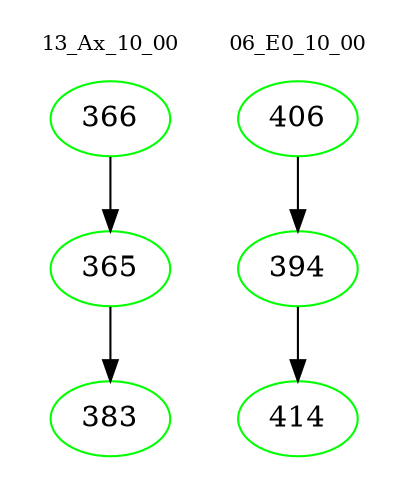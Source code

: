digraph{
subgraph cluster_0 {
color = white
label = "13_Ax_10_00";
fontsize=10;
T0_366 [label="366", color="green"]
T0_366 -> T0_365 [color="black"]
T0_365 [label="365", color="green"]
T0_365 -> T0_383 [color="black"]
T0_383 [label="383", color="green"]
}
subgraph cluster_1 {
color = white
label = "06_E0_10_00";
fontsize=10;
T1_406 [label="406", color="green"]
T1_406 -> T1_394 [color="black"]
T1_394 [label="394", color="green"]
T1_394 -> T1_414 [color="black"]
T1_414 [label="414", color="green"]
}
}
